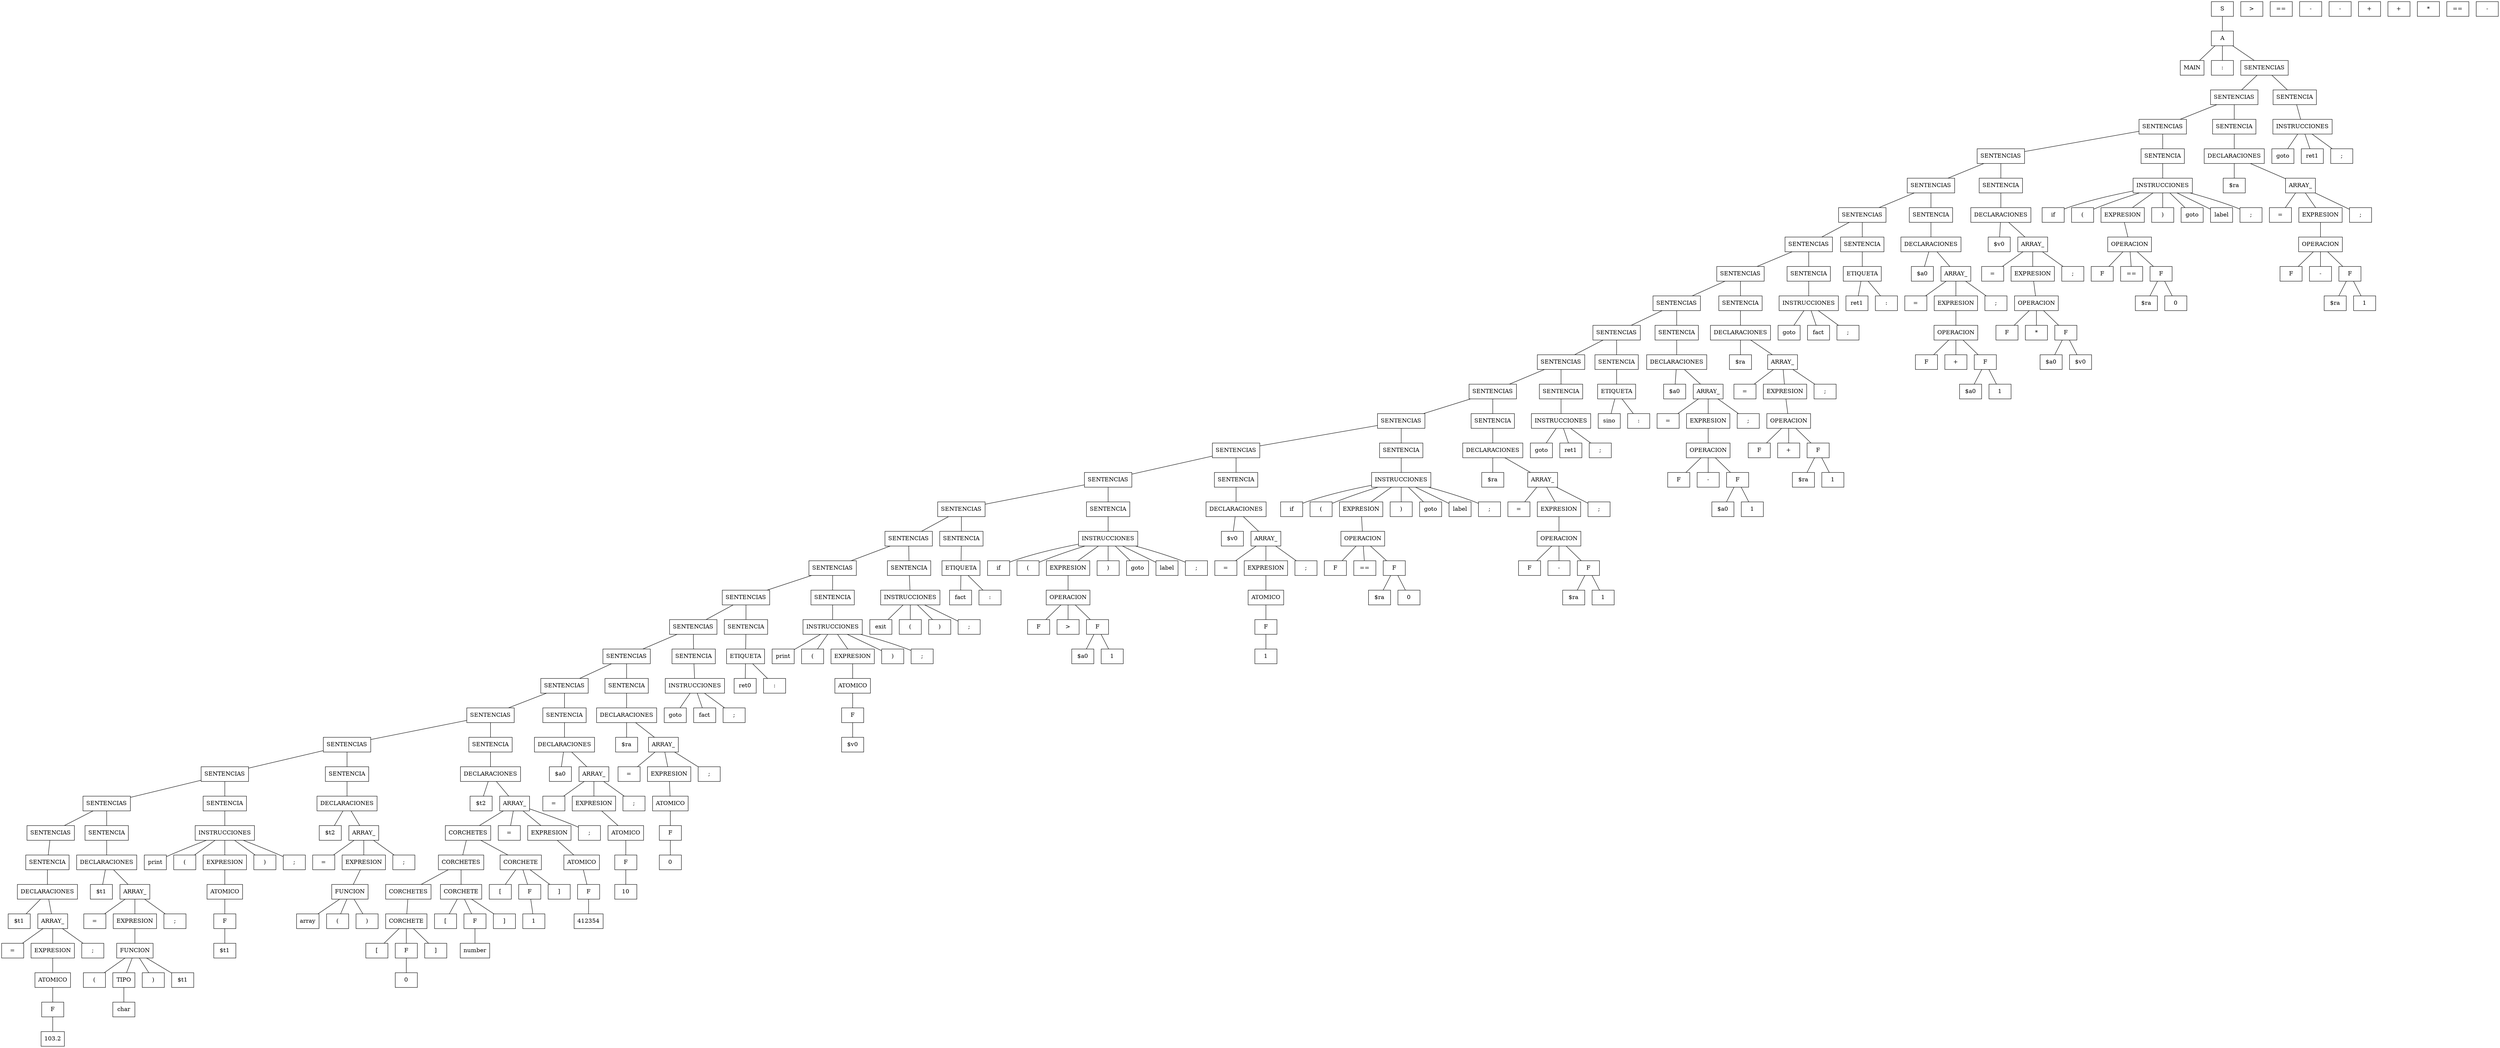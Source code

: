 graph ""{ node [shape=box];

n001;
n001 [label="103.2"] ;
n002;
n002 [label="F"] ;
n002 -- n001;
n003;
n003 [label="ATOMICO"] ;
n003 -- n002;
n004 [label="="] ;
n005 [label="EXPRESION"] ;
n005 -- n003;
n006 [label=";"] ;
n008 [label="$t1"] ;
n009 [label="ARRAY_"] ;
n009 -- n004;
n009 -- n005;
n009 -- n006;
n0011 [label="DECLARACIONES"] ;
n0011 -- n008;
n0011 -- n009;
n0013 [label="SENTENCIA"] ;
n0013 -- n0011;
n0014;
n0014 [label="char"] ;
n0015;
n0015 [label="("] ;
n0016;
n0016 [label="TIPO"] ;
n0016 -- n0014;
n0017;
n0017 [label=")"] ;
n0018;
n0018 [label="$t1"] ;
n0020;
n0020 [label="FUNCION"] ;
n0020 -- n0015;
n0020 -- n0016;
n0020 -- n0017;
n0020 -- n0018;
n0021 [label="="] ;
n0022 [label="EXPRESION"] ;
n0022 -- n0020;
n0023 [label=";"] ;
n0025 [label="$t1"] ;
n0026 [label="ARRAY_"] ;
n0026 -- n0021;
n0026 -- n0022;
n0026 -- n0023;
n0028 [label="DECLARACIONES"] ;
n0028 -- n0025;
n0028 -- n0026;
n0030 [label="SENTENCIAS"] ;
n0030 -- n0013;
n0031 [label="SENTENCIA"] ;
n0031 -- n0028;
n0032;
n0032 [label="$t1"] ;
n0033;
n0033 [label="F"] ;
n0033 -- n0032;
n0034;
n0034 [label="ATOMICO"] ;
n0034 -- n0033;
n0035 [label="print"] ;
n0036 [label="("] ;
n0037 [label="EXPRESION"] ;
n0038 [label=")"] ;
n0039 [label=";"] ;
n0037 -- n0034;
n0040 [label="INSTRUCCIONES"] ;
n0040 -- n0035;
n0040 -- n0036;
n0040 -- n0037;
n0040 -- n0038;
n0040 -- n0039;
n0042 [label="SENTENCIAS"] ;
n0042 -- n0030;
n0042 -- n0031;
n0043 [label="SENTENCIA"] ;
n0043 -- n0040;
n0045;
n0045 [label="array"] ;
n0046;
n0046 [label="("] ;
n0047;
n0047 [label=")"] ;
n0048;
n0048 [label="FUNCION"] ;
n0048 -- n0045;
n0048 -- n0046;
n0048 -- n0047;
n0049 [label="="] ;
n0050 [label="EXPRESION"] ;
n0050 -- n0048;
n0051 [label=";"] ;
n0053 [label="$t2"] ;
n0054 [label="ARRAY_"] ;
n0054 -- n0049;
n0054 -- n0050;
n0054 -- n0051;
n0056 [label="DECLARACIONES"] ;
n0056 -- n0053;
n0056 -- n0054;
n0058 [label="SENTENCIAS"] ;
n0058 -- n0042;
n0058 -- n0043;
n0059 [label="SENTENCIA"] ;
n0059 -- n0056;
n0060;
n0060 [label="0"] ;
n0061;
n0061 [label="["] ;
n0062 [label="F"] ;
n0062 -- n0060;
n0063 [label="]"] ;
n0064 [label="CORCHETE"] ;
n0064 -- n0061;
n0064 -- n0062;
n0064 -- n0063;
n0065;
n0065 [label="number"] ;
n0066;
n0066 [label="["] ;
n0067 [label="F"] ;
n0067 -- n0065;
n0068 [label="]"] ;
n0069 [label="CORCHETES"] ;
n0069 -- n0064;
n0070 [label="CORCHETE"] ;
n0070 -- n0066;
n0070 -- n0067;
n0070 -- n0068;
n0071;
n0071 [label="1"] ;
n0072;
n0072 [label="["] ;
n0073 [label="F"] ;
n0073 -- n0071;
n0074 [label="]"] ;
n0075 [label="CORCHETES"] ;
n0075 -- n0069;
n0075 -- n0070;
n0076 [label="CORCHETE"] ;
n0076 -- n0072;
n0076 -- n0073;
n0076 -- n0074;
n0077;
n0077 [label="412354"] ;
n0078;
n0078 [label="F"] ;
n0078 -- n0077;
n0079;
n0079 [label="ATOMICO"] ;
n0079 -- n0078;
n0080 [label="CORCHETES"] ;
n0080 -- n0075;
n0080 -- n0076;
n0081 [label="="] ;
n0082 [label="EXPRESION"] ;
n0082 -- n0079;
n0083 [label=";"] ;
n0084 [label="$t2"] ;
n0085 [label="ARRAY_"] ;
n0085 -- n0080;
n0085 -- n0081;
n0085 -- n0082;
n0085 -- n0083;
n0087 [label="DECLARACIONES"] ;
n0087 -- n0084;
n0087 -- n0085;
n0089 [label="SENTENCIAS"] ;
n0089 -- n0058;
n0089 -- n0059;
n0090 [label="SENTENCIA"] ;
n0090 -- n0087;
n0091;
n0091 [label="10"] ;
n0092;
n0092 [label="F"] ;
n0092 -- n0091;
n0093;
n0093 [label="ATOMICO"] ;
n0093 -- n0092;
n0094 [label="="] ;
n0095 [label="EXPRESION"] ;
n0095 -- n0093;
n0096 [label=";"] ;
n0098 [label="$a0"] ;
n0099 [label="ARRAY_"] ;
n0099 -- n0094;
n0099 -- n0095;
n0099 -- n0096;
n00101 [label="DECLARACIONES"] ;
n00101 -- n0098;
n00101 -- n0099;
n00103 [label="SENTENCIAS"] ;
n00103 -- n0089;
n00103 -- n0090;
n00104 [label="SENTENCIA"] ;
n00104 -- n00101;
n00105;
n00105 [label="0"] ;
n00106;
n00106 [label="F"] ;
n00106 -- n00105;
n00107;
n00107 [label="ATOMICO"] ;
n00107 -- n00106;
n00108 [label="="] ;
n00109 [label="EXPRESION"] ;
n00109 -- n00107;
n00110 [label=";"] ;
n00112 [label="$ra"] ;
n00113 [label="ARRAY_"] ;
n00113 -- n00108;
n00113 -- n00109;
n00113 -- n00110;
n00115 [label="DECLARACIONES"] ;
n00115 -- n00112;
n00115 -- n00113;
n00117 [label="SENTENCIAS"] ;
n00117 -- n00103;
n00117 -- n00104;
n00118 [label="SENTENCIA"] ;
n00118 -- n00115;
n00120 [label="goto"] ;
n00121 [label="fact"] ;
n00122 [label=";"] ;
n00123 [label="INSTRUCCIONES"] ;
n00123 -- n00120;
n00123 -- n00121;
n00123 -- n00122;
n00125 [label="SENTENCIAS"] ;
n00125 -- n00117;
n00125 -- n00118;
n00126 [label="SENTENCIA"] ;
n00126 -- n00123;
n00128 [label="ret0"] ;
n00129 [label=":"] ;
n00130 [label="ETIQUETA"] ;
n00130 -- n00128;
n00130 -- n00129;
n00132 [label="SENTENCIAS"] ;
n00132 -- n00125;
n00132 -- n00126;
n00133 [label="SENTENCIA"] ;
n00133 -- n00130;
n00134;
n00134 [label="$v0"] ;
n00135;
n00135 [label="F"] ;
n00135 -- n00134;
n00136;
n00136 [label="ATOMICO"] ;
n00136 -- n00135;
n00137 [label="print"] ;
n00138 [label="("] ;
n00139 [label="EXPRESION"] ;
n00140 [label=")"] ;
n00141 [label=";"] ;
n00139 -- n00136;
n00142 [label="INSTRUCCIONES"] ;
n00142 -- n00137;
n00142 -- n00138;
n00142 -- n00139;
n00142 -- n00140;
n00142 -- n00141;
n00144 [label="SENTENCIAS"] ;
n00144 -- n00132;
n00144 -- n00133;
n00145 [label="SENTENCIA"] ;
n00145 -- n00142;
n00147 [label="exit"] ;
n00148 [label="("] ;
n00149 [label=")"] ;
n00150 [label=";"] ;
n00151 [label="INSTRUCCIONES"] ;
n00151 -- n00147;
n00151 -- n00148;
n00151 -- n00149;
n00151 -- n00150;
n00153 [label="SENTENCIAS"] ;
n00153 -- n00144;
n00153 -- n00145;
n00154 [label="SENTENCIA"] ;
n00154 -- n00151;
n00156 [label="fact"] ;
n00157 [label=":"] ;
n00158 [label="ETIQUETA"] ;
n00158 -- n00156;
n00158 -- n00157;
n00160 [label="SENTENCIAS"] ;
n00160 -- n00153;
n00160 -- n00154;
n00161 [label="SENTENCIA"] ;
n00161 -- n00158;
n00162;
n00162 [label="$a0"] ;
n00163;
n00163 [label=">"] ;
n00164;
n00164 [label="1"] ;
n00165 [label="F"] ;
n00166 [label=">"] ;
n00167 [label="F"] ;
n00167 -- n00162;
n00167 -- n00164;
n00168;
n00168 [label="OPERACION"] ;
n00168 -- n00165;
n00168 -- n00166;
n00168 -- n00167;
n00169 [label="if"] ;
n00170 [label="("] ;
n00171 [label="EXPRESION"] ;
n00172 [label=")"] ;
n00173 [label="goto"] ;
n00174 [label="label"] ;
n00175 [label=";"] ;
n00171 -- n00168;
n00176 [label="INSTRUCCIONES"] ;
n00176 -- n00169;
n00176 -- n00170;
n00176 -- n00171;
n00176 -- n00172;
n00176 -- n00173;
n00176 -- n00174;
n00176 -- n00175;
n00178 [label="SENTENCIAS"] ;
n00178 -- n00160;
n00178 -- n00161;
n00179 [label="SENTENCIA"] ;
n00179 -- n00176;
n00180;
n00180 [label="1"] ;
n00181;
n00181 [label="F"] ;
n00181 -- n00180;
n00182;
n00182 [label="ATOMICO"] ;
n00182 -- n00181;
n00183 [label="="] ;
n00184 [label="EXPRESION"] ;
n00184 -- n00182;
n00185 [label=";"] ;
n00187 [label="$v0"] ;
n00188 [label="ARRAY_"] ;
n00188 -- n00183;
n00188 -- n00184;
n00188 -- n00185;
n00190 [label="DECLARACIONES"] ;
n00190 -- n00187;
n00190 -- n00188;
n00192 [label="SENTENCIAS"] ;
n00192 -- n00178;
n00192 -- n00179;
n00193 [label="SENTENCIA"] ;
n00193 -- n00190;
n00194;
n00194 [label="$ra"] ;
n00195;
n00195 [label="=="] ;
n00196;
n00196 [label="0"] ;
n00197 [label="F"] ;
n00198 [label="=="] ;
n00199 [label="F"] ;
n00199 -- n00194;
n00199 -- n00196;
n00200;
n00200 [label="OPERACION"] ;
n00200 -- n00197;
n00200 -- n00198;
n00200 -- n00199;
n00201 [label="if"] ;
n00202 [label="("] ;
n00203 [label="EXPRESION"] ;
n00204 [label=")"] ;
n00205 [label="goto"] ;
n00206 [label="label"] ;
n00207 [label=";"] ;
n00203 -- n00200;
n00208 [label="INSTRUCCIONES"] ;
n00208 -- n00201;
n00208 -- n00202;
n00208 -- n00203;
n00208 -- n00204;
n00208 -- n00205;
n00208 -- n00206;
n00208 -- n00207;
n00210 [label="SENTENCIAS"] ;
n00210 -- n00192;
n00210 -- n00193;
n00211 [label="SENTENCIA"] ;
n00211 -- n00208;
n00212;
n00212 [label="$ra"] ;
n00213;
n00213 [label="-"] ;
n00214;
n00214 [label="1"] ;
n00215 [label="F"] ;
n00216 [label="-"] ;
n00217 [label="F"] ;
n00217 -- n00212;
n00217 -- n00214;
n00218;
n00218 [label="OPERACION"] ;
n00218 -- n00215;
n00218 -- n00216;
n00218 -- n00217;
n00219 [label="="] ;
n00220 [label="EXPRESION"] ;
n00220 -- n00218;
n00221 [label=";"] ;
n00223 [label="$ra"] ;
n00224 [label="ARRAY_"] ;
n00224 -- n00219;
n00224 -- n00220;
n00224 -- n00221;
n00226 [label="DECLARACIONES"] ;
n00226 -- n00223;
n00226 -- n00224;
n00228 [label="SENTENCIAS"] ;
n00228 -- n00210;
n00228 -- n00211;
n00229 [label="SENTENCIA"] ;
n00229 -- n00226;
n00231 [label="goto"] ;
n00232 [label="ret1"] ;
n00233 [label=";"] ;
n00234 [label="INSTRUCCIONES"] ;
n00234 -- n00231;
n00234 -- n00232;
n00234 -- n00233;
n00236 [label="SENTENCIAS"] ;
n00236 -- n00228;
n00236 -- n00229;
n00237 [label="SENTENCIA"] ;
n00237 -- n00234;
n00239 [label="sino"] ;
n00240 [label=":"] ;
n00241 [label="ETIQUETA"] ;
n00241 -- n00239;
n00241 -- n00240;
n00243 [label="SENTENCIAS"] ;
n00243 -- n00236;
n00243 -- n00237;
n00244 [label="SENTENCIA"] ;
n00244 -- n00241;
n00245;
n00245 [label="$a0"] ;
n00246;
n00246 [label="-"] ;
n00247;
n00247 [label="1"] ;
n00248 [label="F"] ;
n00249 [label="-"] ;
n00250 [label="F"] ;
n00250 -- n00245;
n00250 -- n00247;
n00251;
n00251 [label="OPERACION"] ;
n00251 -- n00248;
n00251 -- n00249;
n00251 -- n00250;
n00252 [label="="] ;
n00253 [label="EXPRESION"] ;
n00253 -- n00251;
n00254 [label=";"] ;
n00256 [label="$a0"] ;
n00257 [label="ARRAY_"] ;
n00257 -- n00252;
n00257 -- n00253;
n00257 -- n00254;
n00259 [label="DECLARACIONES"] ;
n00259 -- n00256;
n00259 -- n00257;
n00261 [label="SENTENCIAS"] ;
n00261 -- n00243;
n00261 -- n00244;
n00262 [label="SENTENCIA"] ;
n00262 -- n00259;
n00263;
n00263 [label="$ra"] ;
n00264;
n00264 [label="+"] ;
n00265;
n00265 [label="1"] ;
n00266 [label="F"] ;
n00267 [label="+"] ;
n00268 [label="F"] ;
n00268 -- n00263;
n00268 -- n00265;
n00269;
n00269 [label="OPERACION"] ;
n00269 -- n00266;
n00269 -- n00267;
n00269 -- n00268;
n00270 [label="="] ;
n00271 [label="EXPRESION"] ;
n00271 -- n00269;
n00272 [label=";"] ;
n00274 [label="$ra"] ;
n00275 [label="ARRAY_"] ;
n00275 -- n00270;
n00275 -- n00271;
n00275 -- n00272;
n00277 [label="DECLARACIONES"] ;
n00277 -- n00274;
n00277 -- n00275;
n00279 [label="SENTENCIAS"] ;
n00279 -- n00261;
n00279 -- n00262;
n00280 [label="SENTENCIA"] ;
n00280 -- n00277;
n00282 [label="goto"] ;
n00283 [label="fact"] ;
n00284 [label=";"] ;
n00285 [label="INSTRUCCIONES"] ;
n00285 -- n00282;
n00285 -- n00283;
n00285 -- n00284;
n00287 [label="SENTENCIAS"] ;
n00287 -- n00279;
n00287 -- n00280;
n00288 [label="SENTENCIA"] ;
n00288 -- n00285;
n00290 [label="ret1"] ;
n00291 [label=":"] ;
n00292 [label="ETIQUETA"] ;
n00292 -- n00290;
n00292 -- n00291;
n00294 [label="SENTENCIAS"] ;
n00294 -- n00287;
n00294 -- n00288;
n00295 [label="SENTENCIA"] ;
n00295 -- n00292;
n00296;
n00296 [label="$a0"] ;
n00297;
n00297 [label="+"] ;
n00298;
n00298 [label="1"] ;
n00299 [label="F"] ;
n00300 [label="+"] ;
n00301 [label="F"] ;
n00301 -- n00296;
n00301 -- n00298;
n00302;
n00302 [label="OPERACION"] ;
n00302 -- n00299;
n00302 -- n00300;
n00302 -- n00301;
n00303 [label="="] ;
n00304 [label="EXPRESION"] ;
n00304 -- n00302;
n00305 [label=";"] ;
n00307 [label="$a0"] ;
n00308 [label="ARRAY_"] ;
n00308 -- n00303;
n00308 -- n00304;
n00308 -- n00305;
n00310 [label="DECLARACIONES"] ;
n00310 -- n00307;
n00310 -- n00308;
n00312 [label="SENTENCIAS"] ;
n00312 -- n00294;
n00312 -- n00295;
n00313 [label="SENTENCIA"] ;
n00313 -- n00310;
n00314;
n00314 [label="$a0"] ;
n00315;
n00315 [label="*"] ;
n00316;
n00316 [label="$v0"] ;
n00317 [label="F"] ;
n00318 [label="*"] ;
n00319 [label="F"] ;
n00319 -- n00314;
n00319 -- n00316;
n00320;
n00320 [label="OPERACION"] ;
n00320 -- n00317;
n00320 -- n00318;
n00320 -- n00319;
n00321 [label="="] ;
n00322 [label="EXPRESION"] ;
n00322 -- n00320;
n00323 [label=";"] ;
n00325 [label="$v0"] ;
n00326 [label="ARRAY_"] ;
n00326 -- n00321;
n00326 -- n00322;
n00326 -- n00323;
n00328 [label="DECLARACIONES"] ;
n00328 -- n00325;
n00328 -- n00326;
n00330 [label="SENTENCIAS"] ;
n00330 -- n00312;
n00330 -- n00313;
n00331 [label="SENTENCIA"] ;
n00331 -- n00328;
n00332;
n00332 [label="$ra"] ;
n00333;
n00333 [label="=="] ;
n00334;
n00334 [label="0"] ;
n00335 [label="F"] ;
n00336 [label="=="] ;
n00337 [label="F"] ;
n00337 -- n00332;
n00337 -- n00334;
n00338;
n00338 [label="OPERACION"] ;
n00338 -- n00335;
n00338 -- n00336;
n00338 -- n00337;
n00339 [label="if"] ;
n00340 [label="("] ;
n00341 [label="EXPRESION"] ;
n00342 [label=")"] ;
n00343 [label="goto"] ;
n00344 [label="label"] ;
n00345 [label=";"] ;
n00341 -- n00338;
n00346 [label="INSTRUCCIONES"] ;
n00346 -- n00339;
n00346 -- n00340;
n00346 -- n00341;
n00346 -- n00342;
n00346 -- n00343;
n00346 -- n00344;
n00346 -- n00345;
n00348 [label="SENTENCIAS"] ;
n00348 -- n00330;
n00348 -- n00331;
n00349 [label="SENTENCIA"] ;
n00349 -- n00346;
n00350;
n00350 [label="$ra"] ;
n00351;
n00351 [label="-"] ;
n00352;
n00352 [label="1"] ;
n00353 [label="F"] ;
n00354 [label="-"] ;
n00355 [label="F"] ;
n00355 -- n00350;
n00355 -- n00352;
n00356;
n00356 [label="OPERACION"] ;
n00356 -- n00353;
n00356 -- n00354;
n00356 -- n00355;
n00357 [label="="] ;
n00358 [label="EXPRESION"] ;
n00358 -- n00356;
n00359 [label=";"] ;
n00361 [label="$ra"] ;
n00362 [label="ARRAY_"] ;
n00362 -- n00357;
n00362 -- n00358;
n00362 -- n00359;
n00364 [label="DECLARACIONES"] ;
n00364 -- n00361;
n00364 -- n00362;
n00366 [label="SENTENCIAS"] ;
n00366 -- n00348;
n00366 -- n00349;
n00367 [label="SENTENCIA"] ;
n00367 -- n00364;
n00369 [label="goto"] ;
n00370 [label="ret1"] ;
n00371 [label=";"] ;
n00372 [label="INSTRUCCIONES"] ;
n00372 -- n00369;
n00372 -- n00370;
n00372 -- n00371;
n00374 [label="SENTENCIAS"] ;
n00374 -- n00366;
n00374 -- n00367;
n00375 [label="SENTENCIA"] ;
n00375 -- n00372;
n00377 [label="MAIN"] ;
n00378 [label=":"] ;
n00379 [label="SENTENCIAS"] ;
n00379 -- n00374;
n00379 -- n00375;
n00380 [label="A"] ;
n00380 -- n00377;
n00380 -- n00378;
n00380 -- n00379;
n00381 [label="S"] ;
n00381 -- n00380;
}
